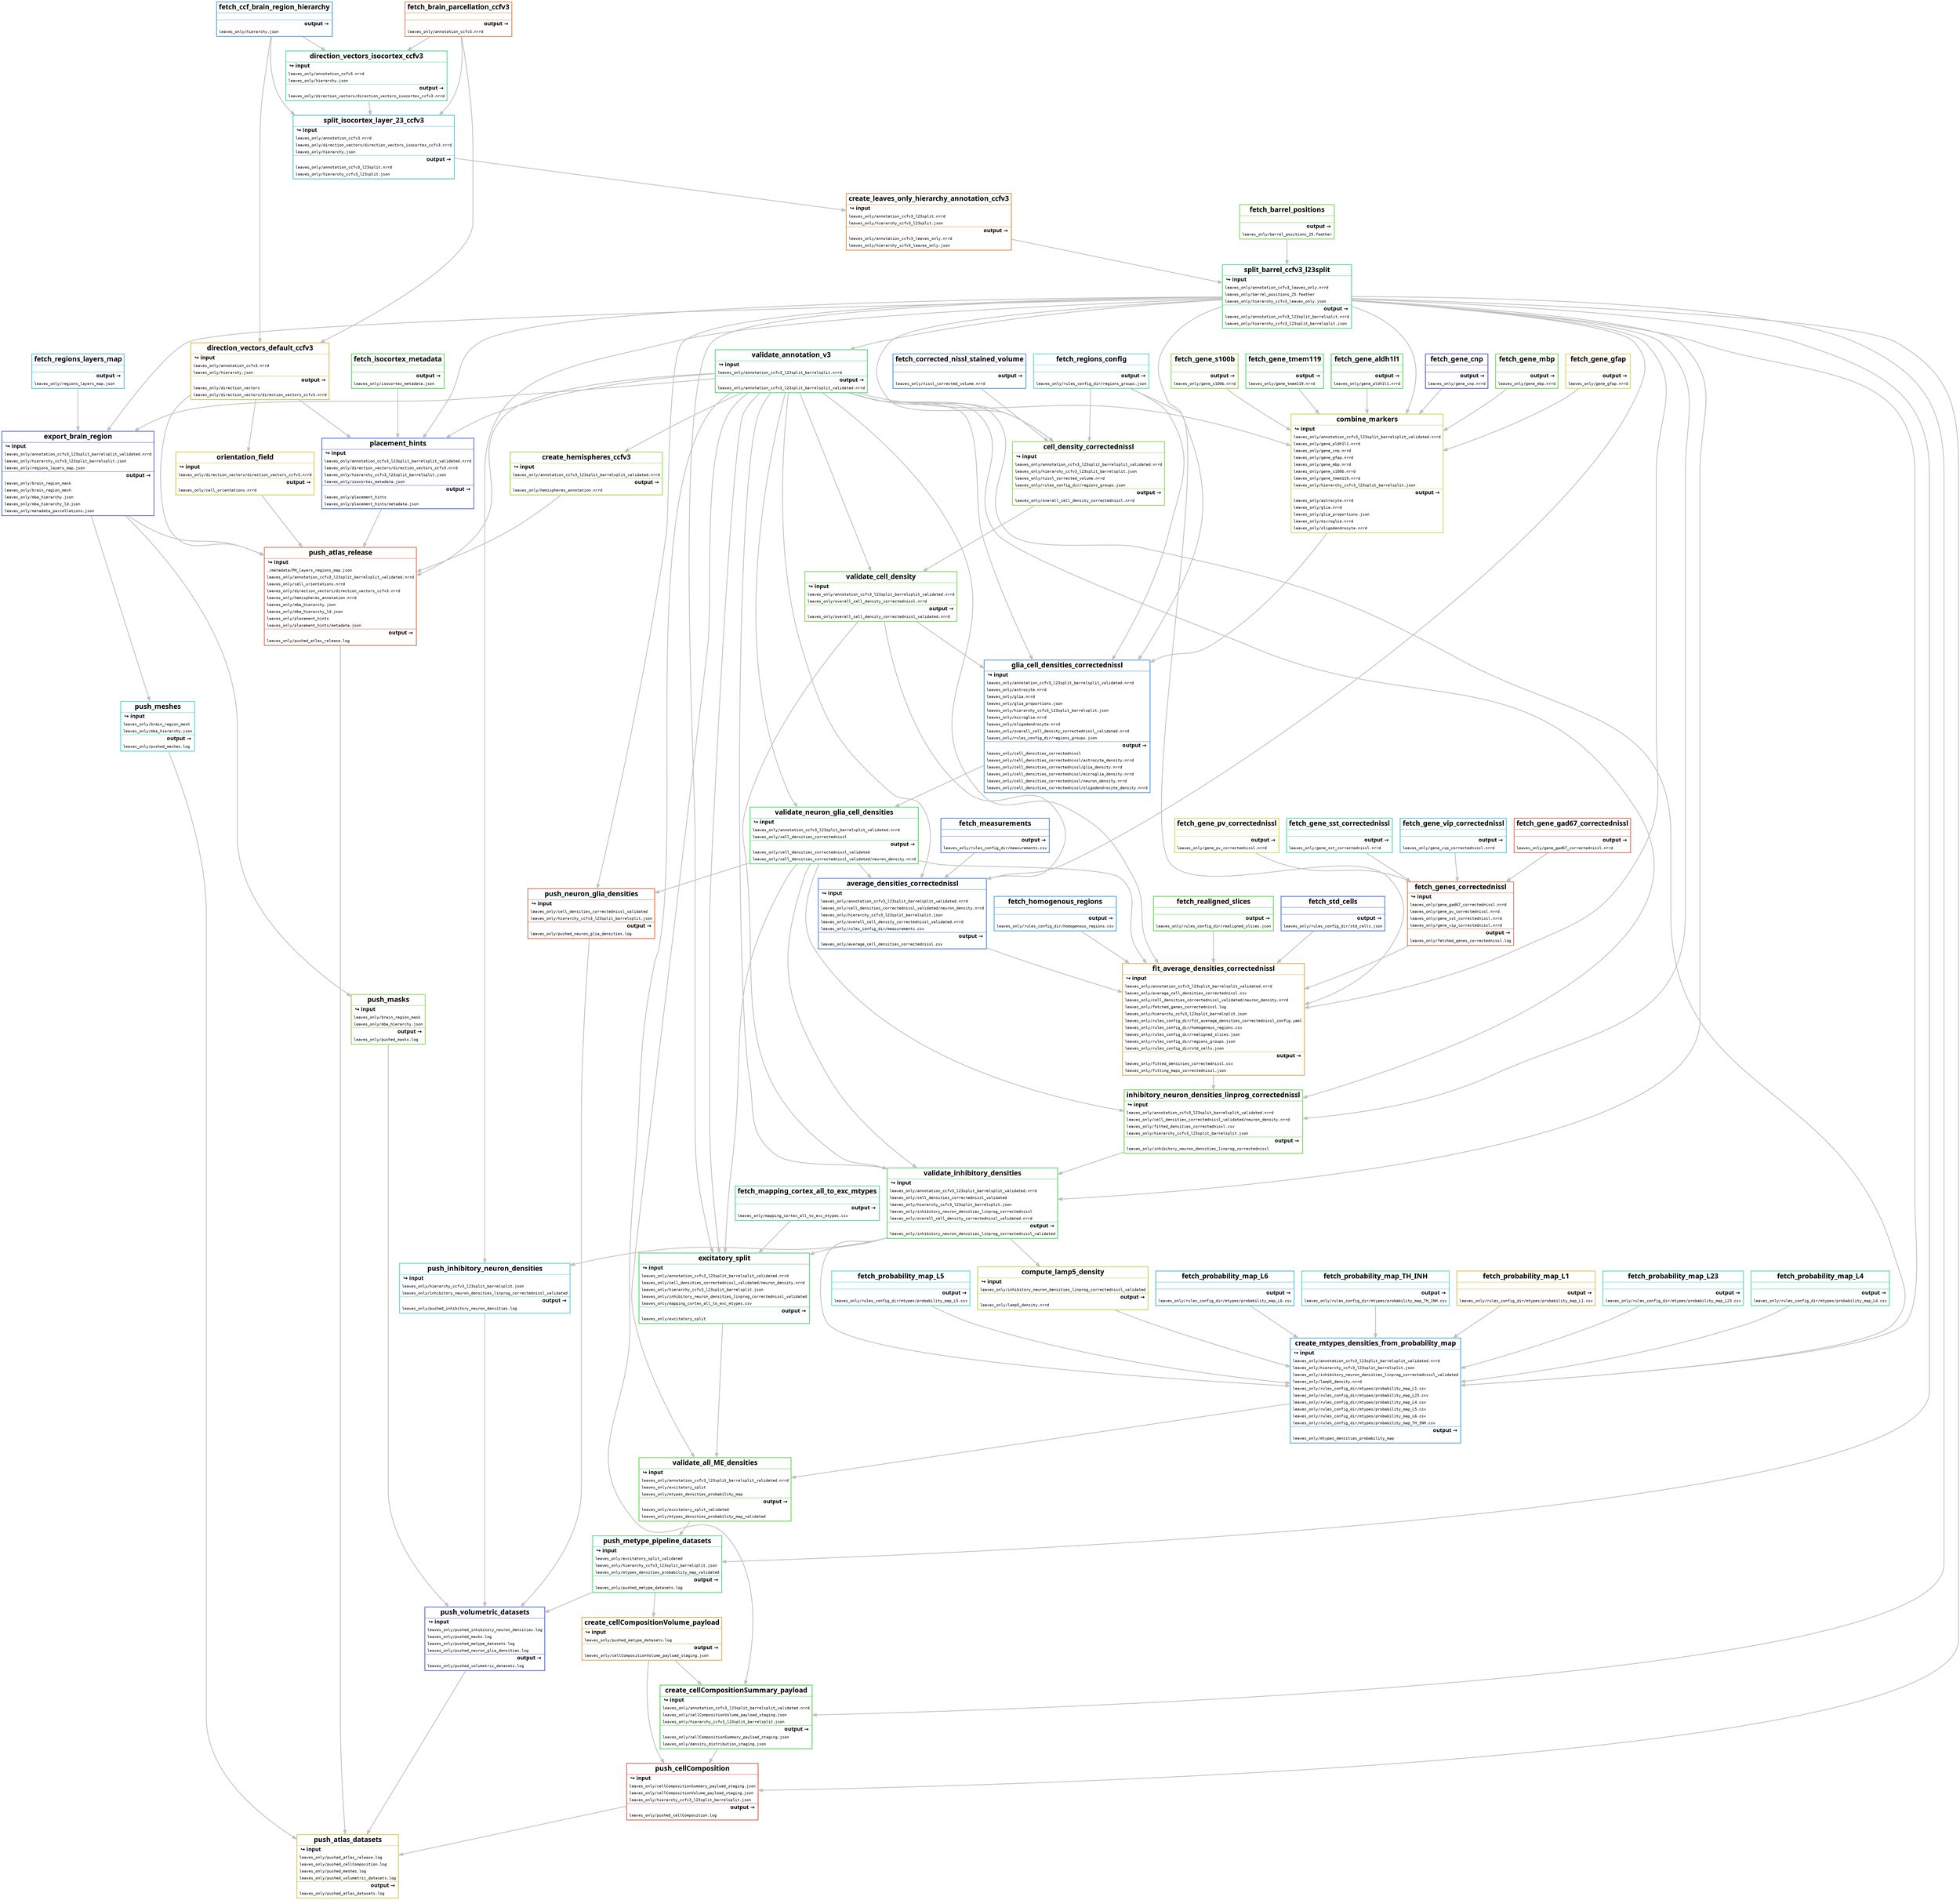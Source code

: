 digraph snakemake_dag {
    graph[bgcolor=white, margin=0];
    node[shape=box, style=rounded, fontname=sans,                 fontsize=10, penwidth=2];
    edge[penwidth=2, color=grey];
0 [ shape=none, margin=0, label=<<table border="2" color="#D9C757" cellspacing="3" cellborder="0">
<tr><td>
<b><font point-size="18">push_atlas_datasets</font></b>
</td></tr>
<hr/>
<tr><td align="left"> <b><font point-size="14">&#8618; input</font></b> </td></tr>
<tr>
<td align="left"><font face="monospace">leaves_only/pushed_atlas_release.log</font></td>
</tr>
<tr>
<td align="left"><font face="monospace">leaves_only/pushed_cellComposition.log</font></td>
</tr>
<tr>
<td align="left"><font face="monospace">leaves_only/pushed_meshes.log</font></td>
</tr>
<tr>
<td align="left"><font face="monospace">leaves_only/pushed_volumetric_datasets.log</font></td>
</tr>
<hr/>
<tr><td align="right"> <b><font point-size="14">output &rarr;</font></b> </td> </tr>
<tr>
<td align="left"><font face="monospace">leaves_only/pushed_atlas_datasets.log</font></td></tr>
</table>>]
1 [ shape=none, margin=0, label=<<table border="2" color="#D97857" cellspacing="3" cellborder="0">
<tr><td>
<b><font point-size="18">push_atlas_release</font></b>
</td></tr>
<hr/>
<tr><td align="left"> <b><font point-size="14">&#8618; input</font></b> </td></tr>
<tr>
<td align="left"><font face="monospace">./metadata/PH_layers_regions_map.json</font></td>
</tr>
<tr>
<td align="left"><font face="monospace">leaves_only/annotation_ccfv3_l23split_barrelsplit_validated.nrrd</font></td>
</tr>
<tr>
<td align="left"><font face="monospace">leaves_only/cell_orientations.nrrd</font></td>
</tr>
<tr>
<td align="left"><font face="monospace">leaves_only/direction_vectors/direction_vectors_ccfv3.nrrd</font></td>
</tr>
<tr>
<td align="left"><font face="monospace">leaves_only/hemispheres_annotation.nrrd</font></td>
</tr>
<tr>
<td align="left"><font face="monospace">leaves_only/mba_hierarchy.json</font></td>
</tr>
<tr>
<td align="left"><font face="monospace">leaves_only/mba_hierarchy_ld.json</font></td>
</tr>
<tr>
<td align="left"><font face="monospace">leaves_only/placement_hints</font></td>
</tr>
<tr>
<td align="left"><font face="monospace">leaves_only/placement_hints/metadata.json</font></td>
</tr>
<hr/>
<tr><td align="right"> <b><font point-size="14">output &rarr;</font></b> </td> </tr>
<tr>
<td align="left"><font face="monospace">leaves_only/pushed_atlas_release.log</font></td></tr>
</table>>]
2 [ shape=none, margin=0, label=<<table border="2" color="#5767D9" cellspacing="3" cellborder="0">
<tr><td>
<b><font point-size="18">export_brain_region</font></b>
</td></tr>
<hr/>
<tr><td align="left"> <b><font point-size="14">&#8618; input</font></b> </td></tr>
<tr>
<td align="left"><font face="monospace">leaves_only/annotation_ccfv3_l23split_barrelsplit_validated.nrrd</font></td>
</tr>
<tr>
<td align="left"><font face="monospace">leaves_only/hierarchy_ccfv3_l23split_barrelsplit.json</font></td>
</tr>
<tr>
<td align="left"><font face="monospace">leaves_only/regions_layers_map.json</font></td>
</tr>
<hr/>
<tr><td align="right"> <b><font point-size="14">output &rarr;</font></b> </td> </tr>
<tr>
<td align="left"><font face="monospace">leaves_only/brain_region_mask</font></td></tr>
<tr>
<td align="left"><font face="monospace">leaves_only/brain_region_mesh</font></td></tr>
<tr>
<td align="left"><font face="monospace">leaves_only/mba_hierarchy.json</font></td></tr>
<tr>
<td align="left"><font face="monospace">leaves_only/mba_hierarchy_ld.json</font></td></tr>
<tr>
<td align="left"><font face="monospace">leaves_only/metadata_parcellations.json</font></td></tr>
</table>>]
3 [ shape=none, margin=0, label=<<table border="2" color="#57D981" cellspacing="3" cellborder="0">
<tr><td>
<b><font point-size="18">split_barrel_ccfv3_l23split</font></b>
</td></tr>
<hr/>
<tr><td align="left"> <b><font point-size="14">&#8618; input</font></b> </td></tr>
<tr>
<td align="left"><font face="monospace">leaves_only/annotation_ccfv3_leaves_only.nrrd</font></td>
</tr>
<tr>
<td align="left"><font face="monospace">leaves_only/barrel_positions_25.feather</font></td>
</tr>
<tr>
<td align="left"><font face="monospace">leaves_only/hierarchy_ccfv3_leaves_only.json</font></td>
</tr>
<hr/>
<tr><td align="right"> <b><font point-size="14">output &rarr;</font></b> </td> </tr>
<tr>
<td align="left"><font face="monospace">leaves_only/annotation_ccfv3_l23split_barrelsplit.nrrd</font></td></tr>
<tr>
<td align="left"><font face="monospace">leaves_only/hierarchy_ccfv3_l23split_barrelsplit.json</font></td></tr>
</table>>]
4 [ shape=none, margin=0, label=<<table border="2" color="#D99A57" cellspacing="3" cellborder="0">
<tr><td>
<b><font point-size="18">create_leaves_only_hierarchy_annotation_ccfv3</font></b>
</td></tr>
<hr/>
<tr><td align="left"> <b><font point-size="14">&#8618; input</font></b> </td></tr>
<tr>
<td align="left"><font face="monospace">leaves_only/annotation_ccfv3_l23split.nrrd</font></td>
</tr>
<tr>
<td align="left"><font face="monospace">leaves_only/hierarchy_ccfv3_l23split.json</font></td>
</tr>
<hr/>
<tr><td align="right"> <b><font point-size="14">output &rarr;</font></b> </td> </tr>
<tr>
<td align="left"><font face="monospace">leaves_only/annotation_ccfv3_leaves_only.nrrd</font></td></tr>
<tr>
<td align="left"><font face="monospace">leaves_only/hierarchy_ccfv3_leaves_only.json</font></td></tr>
</table>>]
5 [ shape=none, margin=0, label=<<table border="2" color="#57C1D9" cellspacing="3" cellborder="0">
<tr><td>
<b><font point-size="18">split_isocortex_layer_23_ccfv3</font></b>
</td></tr>
<hr/>
<tr><td align="left"> <b><font point-size="14">&#8618; input</font></b> </td></tr>
<tr>
<td align="left"><font face="monospace">leaves_only/annotation_ccfv3.nrrd</font></td>
</tr>
<tr>
<td align="left"><font face="monospace">leaves_only/direction_vectors/direction_vectors_isocortex_ccfv3.nrrd</font></td>
</tr>
<tr>
<td align="left"><font face="monospace">leaves_only/hierarchy.json</font></td>
</tr>
<hr/>
<tr><td align="right"> <b><font point-size="14">output &rarr;</font></b> </td> </tr>
<tr>
<td align="left"><font face="monospace">leaves_only/annotation_ccfv3_l23split.nrrd</font></td></tr>
<tr>
<td align="left"><font face="monospace">leaves_only/hierarchy_ccfv3_l23split.json</font></td></tr>
</table>>]
6 [ shape=none, margin=0, label=<<table border="2" color="#579FD9" cellspacing="3" cellborder="0">
<tr><td>
<b><font point-size="18">fetch_ccf_brain_region_hierarchy</font></b>
</td></tr>
<hr/>
<tr><td align="left">  </td></tr>
<hr/>
<tr><td align="right"> <b><font point-size="14">output &rarr;</font></b> </td> </tr>
<tr>
<td align="left"><font face="monospace">leaves_only/hierarchy.json</font></td></tr>
</table>>]
7 [ shape=none, margin=0, label=<<table border="2" color="#D98957" cellspacing="3" cellborder="0">
<tr><td>
<b><font point-size="18">fetch_brain_parcellation_ccfv3</font></b>
</td></tr>
<hr/>
<tr><td align="left">  </td></tr>
<hr/>
<tr><td align="right"> <b><font point-size="14">output &rarr;</font></b> </td> </tr>
<tr>
<td align="left"><font face="monospace">leaves_only/annotation_ccfv3.nrrd</font></td></tr>
</table>>]
8 [ shape=none, margin=0, label=<<table border="2" color="#57D997" cellspacing="3" cellborder="0">
<tr><td>
<b><font point-size="18">direction_vectors_isocortex_ccfv3</font></b>
</td></tr>
<hr/>
<tr><td align="left"> <b><font point-size="14">&#8618; input</font></b> </td></tr>
<tr>
<td align="left"><font face="monospace">leaves_only/annotation_ccfv3.nrrd</font></td>
</tr>
<tr>
<td align="left"><font face="monospace">leaves_only/hierarchy.json</font></td>
</tr>
<hr/>
<tr><td align="right"> <b><font point-size="14">output &rarr;</font></b> </td> </tr>
<tr>
<td align="left"><font face="monospace">leaves_only/direction_vectors/direction_vectors_isocortex_ccfv3.nrrd</font></td></tr>
</table>>]
9 [ shape=none, margin=0, label=<<table border="2" color="#81D957" cellspacing="3" cellborder="0">
<tr><td>
<b><font point-size="18">fetch_barrel_positions</font></b>
</td></tr>
<hr/>
<tr><td align="left">  </td></tr>
<hr/>
<tr><td align="right"> <b><font point-size="14">output &rarr;</font></b> </td> </tr>
<tr>
<td align="left"><font face="monospace">leaves_only/barrel_positions_25.feather</font></td></tr>
</table>>]
10 [ shape=none, margin=0, label=<<table border="2" color="#57D97B" cellspacing="3" cellborder="0">
<tr><td>
<b><font point-size="18">validate_annotation_v3</font></b>
</td></tr>
<hr/>
<tr><td align="left"> <b><font point-size="14">&#8618; input</font></b> </td></tr>
<tr>
<td align="left"><font face="monospace">leaves_only/annotation_ccfv3_l23split_barrelsplit.nrrd</font></td>
</tr>
<hr/>
<tr><td align="right"> <b><font point-size="14">output &rarr;</font></b> </td> </tr>
<tr>
<td align="left"><font face="monospace">leaves_only/annotation_ccfv3_l23split_barrelsplit_validated.nrrd</font></td></tr>
</table>>]
11 [ shape=none, margin=0, label=<<table border="2" color="#57BBD9" cellspacing="3" cellborder="0">
<tr><td>
<b><font point-size="18">fetch_regions_layers_map</font></b>
</td></tr>
<hr/>
<tr><td align="left">  </td></tr>
<hr/>
<tr><td align="right"> <b><font point-size="14">output &rarr;</font></b> </td> </tr>
<tr>
<td align="left"><font face="monospace">leaves_only/regions_layers_map.json</font></td></tr>
</table>>]
12 [ shape=none, margin=0, label=<<table border="2" color="#A2D957" cellspacing="3" cellborder="0">
<tr><td>
<b><font point-size="18">create_hemispheres_ccfv3</font></b>
</td></tr>
<hr/>
<tr><td align="left"> <b><font point-size="14">&#8618; input</font></b> </td></tr>
<tr>
<td align="left"><font face="monospace">leaves_only/annotation_ccfv3_l23split_barrelsplit_validated.nrrd</font></td>
</tr>
<hr/>
<tr><td align="right"> <b><font point-size="14">output &rarr;</font></b> </td> </tr>
<tr>
<td align="left"><font face="monospace">leaves_only/hemispheres_annotation.nrrd</font></td></tr>
</table>>]
13 [ shape=none, margin=0, label=<<table border="2" color="#5773D9" cellspacing="3" cellborder="0">
<tr><td>
<b><font point-size="18">placement_hints</font></b>
</td></tr>
<hr/>
<tr><td align="left"> <b><font point-size="14">&#8618; input</font></b> </td></tr>
<tr>
<td align="left"><font face="monospace">leaves_only/annotation_ccfv3_l23split_barrelsplit_validated.nrrd</font></td>
</tr>
<tr>
<td align="left"><font face="monospace">leaves_only/direction_vectors/direction_vectors_ccfv3.nrrd</font></td>
</tr>
<tr>
<td align="left"><font face="monospace">leaves_only/hierarchy_ccfv3_l23split_barrelsplit.json</font></td>
</tr>
<tr>
<td align="left"><font face="monospace">leaves_only/isocortex_metadata.json</font></td>
</tr>
<hr/>
<tr><td align="right"> <b><font point-size="14">output &rarr;</font></b> </td> </tr>
<tr>
<td align="left"><font face="monospace">leaves_only/placement_hints</font></td></tr>
<tr>
<td align="left"><font face="monospace">leaves_only/placement_hints/metadata.json</font></td></tr>
</table>>]
14 [ shape=none, margin=0, label=<<table border="2" color="#57D959" cellspacing="3" cellborder="0">
<tr><td>
<b><font point-size="18">fetch_isocortex_metadata</font></b>
</td></tr>
<hr/>
<tr><td align="left">  </td></tr>
<hr/>
<tr><td align="right"> <b><font point-size="14">output &rarr;</font></b> </td> </tr>
<tr>
<td align="left"><font face="monospace">leaves_only/isocortex_metadata.json</font></td></tr>
</table>>]
15 [ shape=none, margin=0, label=<<table border="2" color="#D9BB57" cellspacing="3" cellborder="0">
<tr><td>
<b><font point-size="18">direction_vectors_default_ccfv3</font></b>
</td></tr>
<hr/>
<tr><td align="left"> <b><font point-size="14">&#8618; input</font></b> </td></tr>
<tr>
<td align="left"><font face="monospace">leaves_only/annotation_ccfv3.nrrd</font></td>
</tr>
<tr>
<td align="left"><font face="monospace">leaves_only/hierarchy.json</font></td>
</tr>
<hr/>
<tr><td align="right"> <b><font point-size="14">output &rarr;</font></b> </td> </tr>
<tr>
<td align="left"><font face="monospace">leaves_only/direction_vectors</font></td></tr>
<tr>
<td align="left"><font face="monospace">leaves_only/direction_vectors/direction_vectors_ccfv3.nrrd</font></td></tr>
</table>>]
16 [ shape=none, margin=0, label=<<table border="2" color="#D9CC57" cellspacing="3" cellborder="0">
<tr><td>
<b><font point-size="18">orientation_field</font></b>
</td></tr>
<hr/>
<tr><td align="left"> <b><font point-size="14">&#8618; input</font></b> </td></tr>
<tr>
<td align="left"><font face="monospace">leaves_only/direction_vectors/direction_vectors_ccfv3.nrrd</font></td>
</tr>
<hr/>
<tr><td align="right"> <b><font point-size="14">output &rarr;</font></b> </td> </tr>
<tr>
<td align="left"><font face="monospace">leaves_only/cell_orientations.nrrd</font></td></tr>
</table>>]
17 [ shape=none, margin=0, label=<<table border="2" color="#57D7D9" cellspacing="3" cellborder="0">
<tr><td>
<b><font point-size="18">push_meshes</font></b>
</td></tr>
<hr/>
<tr><td align="left"> <b><font point-size="14">&#8618; input</font></b> </td></tr>
<tr>
<td align="left"><font face="monospace">leaves_only/brain_region_mesh</font></td>
</tr>
<tr>
<td align="left"><font face="monospace">leaves_only/mba_hierarchy.json</font></td>
</tr>
<hr/>
<tr><td align="right"> <b><font point-size="14">output &rarr;</font></b> </td> </tr>
<tr>
<td align="left"><font face="monospace">leaves_only/pushed_meshes.log</font></td></tr>
</table>>]
18 [ shape=none, margin=0, label=<<table border="2" color="#576DD9" cellspacing="3" cellborder="0">
<tr><td>
<b><font point-size="18">push_volumetric_datasets</font></b>
</td></tr>
<hr/>
<tr><td align="left"> <b><font point-size="14">&#8618; input</font></b> </td></tr>
<tr>
<td align="left"><font face="monospace">leaves_only/pushed_inhibitory_neuron_densities.log</font></td>
</tr>
<tr>
<td align="left"><font face="monospace">leaves_only/pushed_masks.log</font></td>
</tr>
<tr>
<td align="left"><font face="monospace">leaves_only/pushed_metype_datasets.log</font></td>
</tr>
<tr>
<td align="left"><font face="monospace">leaves_only/pushed_neuron_glia_densities.log</font></td>
</tr>
<hr/>
<tr><td align="right"> <b><font point-size="14">output &rarr;</font></b> </td> </tr>
<tr>
<td align="left"><font face="monospace">leaves_only/pushed_volumetric_datasets.log</font></td></tr>
</table>>]
19 [ shape=none, margin=0, label=<<table border="2" color="#91D957" cellspacing="3" cellborder="0">
<tr><td>
<b><font point-size="18">push_masks</font></b>
</td></tr>
<hr/>
<tr><td align="left"> <b><font point-size="14">&#8618; input</font></b> </td></tr>
<tr>
<td align="left"><font face="monospace">leaves_only/brain_region_mask</font></td>
</tr>
<tr>
<td align="left"><font face="monospace">leaves_only/mba_hierarchy.json</font></td>
</tr>
<hr/>
<tr><td align="right"> <b><font point-size="14">output &rarr;</font></b> </td> </tr>
<tr>
<td align="left"><font face="monospace">leaves_only/pushed_masks.log</font></td></tr>
</table>>]
20 [ shape=none, margin=0, label=<<table border="2" color="#D97357" cellspacing="3" cellborder="0">
<tr><td>
<b><font point-size="18">push_neuron_glia_densities</font></b>
</td></tr>
<hr/>
<tr><td align="left"> <b><font point-size="14">&#8618; input</font></b> </td></tr>
<tr>
<td align="left"><font face="monospace">leaves_only/cell_densities_correctednissl_validated</font></td>
</tr>
<tr>
<td align="left"><font face="monospace">leaves_only/hierarchy_ccfv3_l23split_barrelsplit.json</font></td>
</tr>
<hr/>
<tr><td align="right"> <b><font point-size="14">output &rarr;</font></b> </td> </tr>
<tr>
<td align="left"><font face="monospace">leaves_only/pushed_neuron_glia_densities.log</font></td></tr>
</table>>]
21 [ shape=none, margin=0, label=<<table border="2" color="#57D96A" cellspacing="3" cellborder="0">
<tr><td>
<b><font point-size="18">validate_neuron_glia_cell_densities</font></b>
</td></tr>
<hr/>
<tr><td align="left"> <b><font point-size="14">&#8618; input</font></b> </td></tr>
<tr>
<td align="left"><font face="monospace">leaves_only/annotation_ccfv3_l23split_barrelsplit_validated.nrrd</font></td>
</tr>
<tr>
<td align="left"><font face="monospace">leaves_only/cell_densities_correctednissl</font></td>
</tr>
<hr/>
<tr><td align="right"> <b><font point-size="14">output &rarr;</font></b> </td> </tr>
<tr>
<td align="left"><font face="monospace">leaves_only/cell_densities_correctednissl_validated</font></td></tr>
<tr>
<td align="left"><font face="monospace">leaves_only/cell_densities_correctednissl_validated/neuron_density.nrrd</font></td></tr>
</table>>]
22 [ shape=none, margin=0, label=<<table border="2" color="#579AD9" cellspacing="3" cellborder="0">
<tr><td>
<b><font point-size="18">glia_cell_densities_correctednissl</font></b>
</td></tr>
<hr/>
<tr><td align="left"> <b><font point-size="14">&#8618; input</font></b> </td></tr>
<tr>
<td align="left"><font face="monospace">leaves_only/annotation_ccfv3_l23split_barrelsplit_validated.nrrd</font></td>
</tr>
<tr>
<td align="left"><font face="monospace">leaves_only/astrocyte.nrrd</font></td>
</tr>
<tr>
<td align="left"><font face="monospace">leaves_only/glia.nrrd</font></td>
</tr>
<tr>
<td align="left"><font face="monospace">leaves_only/glia_proportions.json</font></td>
</tr>
<tr>
<td align="left"><font face="monospace">leaves_only/hierarchy_ccfv3_l23split_barrelsplit.json</font></td>
</tr>
<tr>
<td align="left"><font face="monospace">leaves_only/microglia.nrrd</font></td>
</tr>
<tr>
<td align="left"><font face="monospace">leaves_only/oligodendrocyte.nrrd</font></td>
</tr>
<tr>
<td align="left"><font face="monospace">leaves_only/overall_cell_density_correctednissl_validated.nrrd</font></td>
</tr>
<tr>
<td align="left"><font face="monospace">leaves_only/rules_config_dir/regions_groups.json</font></td>
</tr>
<hr/>
<tr><td align="right"> <b><font point-size="14">output &rarr;</font></b> </td> </tr>
<tr>
<td align="left"><font face="monospace">leaves_only/cell_densities_correctednissl</font></td></tr>
<tr>
<td align="left"><font face="monospace">leaves_only/cell_densities_correctednissl/astrocyte_density.nrrd</font></td></tr>
<tr>
<td align="left"><font face="monospace">leaves_only/cell_densities_correctednissl/glia_density.nrrd</font></td></tr>
<tr>
<td align="left"><font face="monospace">leaves_only/cell_densities_correctednissl/microglia_density.nrrd</font></td></tr>
<tr>
<td align="left"><font face="monospace">leaves_only/cell_densities_correctednissl/neuron_density.nrrd</font></td></tr>
<tr>
<td align="left"><font face="monospace">leaves_only/cell_densities_correctednissl/oligodendrocyte_density.nrrd</font></td></tr>
</table>>]
23 [ shape=none, margin=0, label=<<table border="2" color="#7BD957" cellspacing="3" cellborder="0">
<tr><td>
<b><font point-size="18">validate_cell_density</font></b>
</td></tr>
<hr/>
<tr><td align="left"> <b><font point-size="14">&#8618; input</font></b> </td></tr>
<tr>
<td align="left"><font face="monospace">leaves_only/annotation_ccfv3_l23split_barrelsplit_validated.nrrd</font></td>
</tr>
<tr>
<td align="left"><font face="monospace">leaves_only/overall_cell_density_correctednissl.nrrd</font></td>
</tr>
<hr/>
<tr><td align="right"> <b><font point-size="14">output &rarr;</font></b> </td> </tr>
<tr>
<td align="left"><font face="monospace">leaves_only/overall_cell_density_correctednissl_validated.nrrd</font></td></tr>
</table>>]
24 [ shape=none, margin=0, label=<<table border="2" color="#8CD957" cellspacing="3" cellborder="0">
<tr><td>
<b><font point-size="18">cell_density_correctednissl</font></b>
</td></tr>
<hr/>
<tr><td align="left"> <b><font point-size="14">&#8618; input</font></b> </td></tr>
<tr>
<td align="left"><font face="monospace">leaves_only/annotation_ccfv3_l23split_barrelsplit_validated.nrrd</font></td>
</tr>
<tr>
<td align="left"><font face="monospace">leaves_only/hierarchy_ccfv3_l23split_barrelsplit.json</font></td>
</tr>
<tr>
<td align="left"><font face="monospace">leaves_only/nissl_corrected_volume.nrrd</font></td>
</tr>
<tr>
<td align="left"><font face="monospace">leaves_only/rules_config_dir/regions_groups.json</font></td>
</tr>
<hr/>
<tr><td align="right"> <b><font point-size="14">output &rarr;</font></b> </td> </tr>
<tr>
<td align="left"><font face="monospace">leaves_only/overall_cell_density_correctednissl.nrrd</font></td></tr>
</table>>]
25 [ shape=none, margin=0, label=<<table border="2" color="#5794D9" cellspacing="3" cellborder="0">
<tr><td>
<b><font point-size="18">fetch_corrected_nissl_stained_volume</font></b>
</td></tr>
<hr/>
<tr><td align="left">  </td></tr>
<hr/>
<tr><td align="right"> <b><font point-size="14">output &rarr;</font></b> </td> </tr>
<tr>
<td align="left"><font face="monospace">leaves_only/nissl_corrected_volume.nrrd</font></td></tr>
</table>>]
26 [ shape=none, margin=0, label=<<table border="2" color="#57D9BE" cellspacing="3" cellborder="0">
<tr><td>
<b><font point-size="18">fetch_regions_config</font></b>
</td></tr>
<hr/>
<tr><td align="left">  </td></tr>
<hr/>
<tr><td align="right"> <b><font point-size="14">output &rarr;</font></b> </td> </tr>
<tr>
<td align="left"><font face="monospace">leaves_only/rules_config_dir/regions_groups.json</font></td></tr>
</table>>]
27 [ shape=none, margin=0, label=<<table border="2" color="#D9D257" cellspacing="3" cellborder="0">
<tr><td>
<b><font point-size="18">combine_markers</font></b>
</td></tr>
<hr/>
<tr><td align="left"> <b><font point-size="14">&#8618; input</font></b> </td></tr>
<tr>
<td align="left"><font face="monospace">leaves_only/annotation_ccfv3_l23split_barrelsplit_validated.nrrd</font></td>
</tr>
<tr>
<td align="left"><font face="monospace">leaves_only/gene_aldh1l1.nrrd</font></td>
</tr>
<tr>
<td align="left"><font face="monospace">leaves_only/gene_cnp.nrrd</font></td>
</tr>
<tr>
<td align="left"><font face="monospace">leaves_only/gene_gfap.nrrd</font></td>
</tr>
<tr>
<td align="left"><font face="monospace">leaves_only/gene_mbp.nrrd</font></td>
</tr>
<tr>
<td align="left"><font face="monospace">leaves_only/gene_s100b.nrrd</font></td>
</tr>
<tr>
<td align="left"><font face="monospace">leaves_only/gene_tmem119.nrrd</font></td>
</tr>
<tr>
<td align="left"><font face="monospace">leaves_only/hierarchy_ccfv3_l23split_barrelsplit.json</font></td>
</tr>
<hr/>
<tr><td align="right"> <b><font point-size="14">output &rarr;</font></b> </td> </tr>
<tr>
<td align="left"><font face="monospace">leaves_only/astrocyte.nrrd</font></td></tr>
<tr>
<td align="left"><font face="monospace">leaves_only/glia.nrrd</font></td></tr>
<tr>
<td align="left"><font face="monospace">leaves_only/glia_proportions.json</font></td></tr>
<tr>
<td align="left"><font face="monospace">leaves_only/microglia.nrrd</font></td></tr>
<tr>
<td align="left"><font face="monospace">leaves_only/oligodendrocyte.nrrd</font></td></tr>
</table>>]
28 [ shape=none, margin=0, label=<<table border="2" color="#57D95F" cellspacing="3" cellborder="0">
<tr><td>
<b><font point-size="18">fetch_gene_aldh1l1</font></b>
</td></tr>
<hr/>
<tr><td align="left">  </td></tr>
<hr/>
<tr><td align="right"> <b><font point-size="14">output &rarr;</font></b> </td> </tr>
<tr>
<td align="left"><font face="monospace">leaves_only/gene_aldh1l1.nrrd</font></td></tr>
</table>>]
29 [ shape=none, margin=0, label=<<table border="2" color="#5762D9" cellspacing="3" cellborder="0">
<tr><td>
<b><font point-size="18">fetch_gene_cnp</font></b>
</td></tr>
<hr/>
<tr><td align="left">  </td></tr>
<hr/>
<tr><td align="right"> <b><font point-size="14">output &rarr;</font></b> </td> </tr>
<tr>
<td align="left"><font face="monospace">leaves_only/gene_cnp.nrrd</font></td></tr>
</table>>]
30 [ shape=none, margin=0, label=<<table border="2" color="#70D957" cellspacing="3" cellborder="0">
<tr><td>
<b><font point-size="18">fetch_gene_mbp</font></b>
</td></tr>
<hr/>
<tr><td align="left">  </td></tr>
<hr/>
<tr><td align="right"> <b><font point-size="14">output &rarr;</font></b> </td> </tr>
<tr>
<td align="left"><font face="monospace">leaves_only/gene_mbp.nrrd</font></td></tr>
</table>>]
31 [ shape=none, margin=0, label=<<table border="2" color="#D5D957" cellspacing="3" cellborder="0">
<tr><td>
<b><font point-size="18">fetch_gene_gfap</font></b>
</td></tr>
<hr/>
<tr><td align="left">  </td></tr>
<hr/>
<tr><td align="right"> <b><font point-size="14">output &rarr;</font></b> </td> </tr>
<tr>
<td align="left"><font face="monospace">leaves_only/gene_gfap.nrrd</font></td></tr>
</table>>]
32 [ shape=none, margin=0, label=<<table border="2" color="#97D957" cellspacing="3" cellborder="0">
<tr><td>
<b><font point-size="18">fetch_gene_s100b</font></b>
</td></tr>
<hr/>
<tr><td align="left">  </td></tr>
<hr/>
<tr><td align="right"> <b><font point-size="14">output &rarr;</font></b> </td> </tr>
<tr>
<td align="left"><font face="monospace">leaves_only/gene_s100b.nrrd</font></td></tr>
</table>>]
33 [ shape=none, margin=0, label=<<table border="2" color="#57D970" cellspacing="3" cellborder="0">
<tr><td>
<b><font point-size="18">fetch_gene_tmem119</font></b>
</td></tr>
<hr/>
<tr><td align="left">  </td></tr>
<hr/>
<tr><td align="right"> <b><font point-size="14">output &rarr;</font></b> </td> </tr>
<tr>
<td align="left"><font face="monospace">leaves_only/gene_tmem119.nrrd</font></td></tr>
</table>>]
34 [ shape=none, margin=0, label=<<table border="2" color="#57D2D9" cellspacing="3" cellborder="0">
<tr><td>
<b><font point-size="18">push_inhibitory_neuron_densities</font></b>
</td></tr>
<hr/>
<tr><td align="left"> <b><font point-size="14">&#8618; input</font></b> </td></tr>
<tr>
<td align="left"><font face="monospace">leaves_only/hierarchy_ccfv3_l23split_barrelsplit.json</font></td>
</tr>
<tr>
<td align="left"><font face="monospace">leaves_only/inhibitory_neuron_densities_linprog_correctednissl_validated</font></td>
</tr>
<hr/>
<tr><td align="right"> <b><font point-size="14">output &rarr;</font></b> </td> </tr>
<tr>
<td align="left"><font face="monospace">leaves_only/pushed_inhibitory_neuron_densities.log</font></td></tr>
</table>>]
35 [ shape=none, margin=0, label=<<table border="2" color="#57D965" cellspacing="3" cellborder="0">
<tr><td>
<b><font point-size="18">validate_inhibitory_densities</font></b>
</td></tr>
<hr/>
<tr><td align="left"> <b><font point-size="14">&#8618; input</font></b> </td></tr>
<tr>
<td align="left"><font face="monospace">leaves_only/annotation_ccfv3_l23split_barrelsplit_validated.nrrd</font></td>
</tr>
<tr>
<td align="left"><font face="monospace">leaves_only/cell_densities_correctednissl_validated</font></td>
</tr>
<tr>
<td align="left"><font face="monospace">leaves_only/hierarchy_ccfv3_l23split_barrelsplit.json</font></td>
</tr>
<tr>
<td align="left"><font face="monospace">leaves_only/inhibitory_neuron_densities_linprog_correctednissl</font></td>
</tr>
<tr>
<td align="left"><font face="monospace">leaves_only/overall_cell_density_correctednissl_validated.nrrd</font></td>
</tr>
<hr/>
<tr><td align="right"> <b><font point-size="14">output &rarr;</font></b> </td> </tr>
<tr>
<td align="left"><font face="monospace">leaves_only/inhibitory_neuron_densities_linprog_correctednissl_validated</font></td></tr>
</table>>]
36 [ shape=none, margin=0, label=<<table border="2" color="#75D957" cellspacing="3" cellborder="0">
<tr><td>
<b><font point-size="18">inhibitory_neuron_densities_linprog_correctednissl</font></b>
</td></tr>
<hr/>
<tr><td align="left"> <b><font point-size="14">&#8618; input</font></b> </td></tr>
<tr>
<td align="left"><font face="monospace">leaves_only/annotation_ccfv3_l23split_barrelsplit_validated.nrrd</font></td>
</tr>
<tr>
<td align="left"><font face="monospace">leaves_only/cell_densities_correctednissl_validated/neuron_density.nrrd</font></td>
</tr>
<tr>
<td align="left"><font face="monospace">leaves_only/fitted_densities_correctednissl.csv</font></td>
</tr>
<tr>
<td align="left"><font face="monospace">leaves_only/hierarchy_ccfv3_l23split_barrelsplit.json</font></td>
</tr>
<hr/>
<tr><td align="right"> <b><font point-size="14">output &rarr;</font></b> </td> </tr>
<tr>
<td align="left"><font face="monospace">leaves_only/inhibitory_neuron_densities_linprog_correctednissl</font></td></tr>
</table>>]
37 [ shape=none, margin=0, label=<<table border="2" color="#D9B057" cellspacing="3" cellborder="0">
<tr><td>
<b><font point-size="18">fit_average_densities_correctednissl</font></b>
</td></tr>
<hr/>
<tr><td align="left"> <b><font point-size="14">&#8618; input</font></b> </td></tr>
<tr>
<td align="left"><font face="monospace">leaves_only/annotation_ccfv3_l23split_barrelsplit_validated.nrrd</font></td>
</tr>
<tr>
<td align="left"><font face="monospace">leaves_only/average_cell_densities_correctednissl.csv</font></td>
</tr>
<tr>
<td align="left"><font face="monospace">leaves_only/cell_densities_correctednissl_validated/neuron_density.nrrd</font></td>
</tr>
<tr>
<td align="left"><font face="monospace">leaves_only/fetched_genes_correctednissl.log</font></td>
</tr>
<tr>
<td align="left"><font face="monospace">leaves_only/hierarchy_ccfv3_l23split_barrelsplit.json</font></td>
</tr>
<tr>
<td align="left"><font face="monospace">leaves_only/rules_config_dir/fit_average_densities_correctednissl_config.yaml</font></td>
</tr>
<tr>
<td align="left"><font face="monospace">leaves_only/rules_config_dir/homogenous_regions.csv</font></td>
</tr>
<tr>
<td align="left"><font face="monospace">leaves_only/rules_config_dir/realigned_slices.json</font></td>
</tr>
<tr>
<td align="left"><font face="monospace">leaves_only/rules_config_dir/regions_groups.json</font></td>
</tr>
<tr>
<td align="left"><font face="monospace">leaves_only/rules_config_dir/std_cells.json</font></td>
</tr>
<hr/>
<tr><td align="right"> <b><font point-size="14">output &rarr;</font></b> </td> </tr>
<tr>
<td align="left"><font face="monospace">leaves_only/fitted_densities_correctednissl.csv</font></td></tr>
<tr>
<td align="left"><font face="monospace">leaves_only/fitting_maps_correctednissl.json</font></td></tr>
</table>>]
38 [ shape=none, margin=0, label=<<table border="2" color="#D98357" cellspacing="3" cellborder="0">
<tr><td>
<b><font point-size="18">fetch_genes_correctednissl</font></b>
</td></tr>
<hr/>
<tr><td align="left"> <b><font point-size="14">&#8618; input</font></b> </td></tr>
<tr>
<td align="left"><font face="monospace">leaves_only/gene_gad67_correctednissl.nrrd</font></td>
</tr>
<tr>
<td align="left"><font face="monospace">leaves_only/gene_pv_correctednissl.nrrd</font></td>
</tr>
<tr>
<td align="left"><font face="monospace">leaves_only/gene_sst_correctednissl.nrrd</font></td>
</tr>
<tr>
<td align="left"><font face="monospace">leaves_only/gene_vip_correctednissl.nrrd</font></td>
</tr>
<hr/>
<tr><td align="right"> <b><font point-size="14">output &rarr;</font></b> </td> </tr>
<tr>
<td align="left"><font face="monospace">leaves_only/fetched_genes_correctednissl.log</font></td></tr>
</table>>]
39 [ shape=none, margin=0, label=<<table border="2" color="#CFD957" cellspacing="3" cellborder="0">
<tr><td>
<b><font point-size="18">fetch_gene_pv_correctednissl</font></b>
</td></tr>
<hr/>
<tr><td align="left">  </td></tr>
<hr/>
<tr><td align="right"> <b><font point-size="14">output &rarr;</font></b> </td> </tr>
<tr>
<td align="left"><font face="monospace">leaves_only/gene_pv_correctednissl.nrrd</font></td></tr>
</table>>]
40 [ shape=none, margin=0, label=<<table border="2" color="#57D9AD" cellspacing="3" cellborder="0">
<tr><td>
<b><font point-size="18">fetch_gene_sst_correctednissl</font></b>
</td></tr>
<hr/>
<tr><td align="left">  </td></tr>
<hr/>
<tr><td align="right"> <b><font point-size="14">output &rarr;</font></b> </td> </tr>
<tr>
<td align="left"><font face="monospace">leaves_only/gene_sst_correctednissl.nrrd</font></td></tr>
</table>>]
41 [ shape=none, margin=0, label=<<table border="2" color="#57C7D9" cellspacing="3" cellborder="0">
<tr><td>
<b><font point-size="18">fetch_gene_vip_correctednissl</font></b>
</td></tr>
<hr/>
<tr><td align="left">  </td></tr>
<hr/>
<tr><td align="right"> <b><font point-size="14">output &rarr;</font></b> </td> </tr>
<tr>
<td align="left"><font face="monospace">leaves_only/gene_vip_correctednissl.nrrd</font></td></tr>
</table>>]
42 [ shape=none, margin=0, label=<<table border="2" color="#D96D57" cellspacing="3" cellborder="0">
<tr><td>
<b><font point-size="18">fetch_gene_gad67_correctednissl</font></b>
</td></tr>
<hr/>
<tr><td align="left">  </td></tr>
<hr/>
<tr><td align="right"> <b><font point-size="14">output &rarr;</font></b> </td> </tr>
<tr>
<td align="left"><font face="monospace">leaves_only/gene_gad67_correctednissl.nrrd</font></td></tr>
</table>>]
43 [ shape=none, margin=0, label=<<table border="2" color="#65D957" cellspacing="3" cellborder="0">
<tr><td>
<b><font point-size="18">fetch_realigned_slices</font></b>
</td></tr>
<hr/>
<tr><td align="left">  </td></tr>
<hr/>
<tr><td align="right"> <b><font point-size="14">output &rarr;</font></b> </td> </tr>
<tr>
<td align="left"><font face="monospace">leaves_only/rules_config_dir/realigned_slices.json</font></td></tr>
</table>>]
44 [ shape=none, margin=0, label=<<table border="2" color="#5778D9" cellspacing="3" cellborder="0">
<tr><td>
<b><font point-size="18">fetch_std_cells</font></b>
</td></tr>
<hr/>
<tr><td align="left">  </td></tr>
<hr/>
<tr><td align="right"> <b><font point-size="14">output &rarr;</font></b> </td> </tr>
<tr>
<td align="left"><font face="monospace">leaves_only/rules_config_dir/std_cells.json</font></td></tr>
</table>>]
45 [ shape=none, margin=0, label=<<table border="2" color="#5789D9" cellspacing="3" cellborder="0">
<tr><td>
<b><font point-size="18">average_densities_correctednissl</font></b>
</td></tr>
<hr/>
<tr><td align="left"> <b><font point-size="14">&#8618; input</font></b> </td></tr>
<tr>
<td align="left"><font face="monospace">leaves_only/annotation_ccfv3_l23split_barrelsplit_validated.nrrd</font></td>
</tr>
<tr>
<td align="left"><font face="monospace">leaves_only/cell_densities_correctednissl_validated/neuron_density.nrrd</font></td>
</tr>
<tr>
<td align="left"><font face="monospace">leaves_only/hierarchy_ccfv3_l23split_barrelsplit.json</font></td>
</tr>
<tr>
<td align="left"><font face="monospace">leaves_only/overall_cell_density_correctednissl_validated.nrrd</font></td>
</tr>
<tr>
<td align="left"><font face="monospace">leaves_only/rules_config_dir/measurements.csv</font></td>
</tr>
<hr/>
<tr><td align="right"> <b><font point-size="14">output &rarr;</font></b> </td> </tr>
<tr>
<td align="left"><font face="monospace">leaves_only/average_cell_densities_correctednissl.csv</font></td></tr>
</table>>]
46 [ shape=none, margin=0, label=<<table border="2" color="#5783D9" cellspacing="3" cellborder="0">
<tr><td>
<b><font point-size="18">fetch_measurements</font></b>
</td></tr>
<hr/>
<tr><td align="left">  </td></tr>
<hr/>
<tr><td align="right"> <b><font point-size="14">output &rarr;</font></b> </td> </tr>
<tr>
<td align="left"><font face="monospace">leaves_only/rules_config_dir/measurements.csv</font></td></tr>
</table>>]
47 [ shape=none, margin=0, label=<<table border="2" color="#57ABD9" cellspacing="3" cellborder="0">
<tr><td>
<b><font point-size="18">fetch_homogenous_regions</font></b>
</td></tr>
<hr/>
<tr><td align="left">  </td></tr>
<hr/>
<tr><td align="right"> <b><font point-size="14">output &rarr;</font></b> </td> </tr>
<tr>
<td align="left"><font face="monospace">leaves_only/rules_config_dir/homogenous_regions.csv</font></td></tr>
</table>>]
48 [ shape=none, margin=0, label=<<table border="2" color="#57D986" cellspacing="3" cellborder="0">
<tr><td>
<b><font point-size="18">push_metype_pipeline_datasets</font></b>
</td></tr>
<hr/>
<tr><td align="left"> <b><font point-size="14">&#8618; input</font></b> </td></tr>
<tr>
<td align="left"><font face="monospace">leaves_only/excitatory_split_validated</font></td>
</tr>
<tr>
<td align="left"><font face="monospace">leaves_only/hierarchy_ccfv3_l23split_barrelsplit.json</font></td>
</tr>
<tr>
<td align="left"><font face="monospace">leaves_only/mtypes_densities_probability_map_validated</font></td>
</tr>
<hr/>
<tr><td align="right"> <b><font point-size="14">output &rarr;</font></b> </td> </tr>
<tr>
<td align="left"><font face="monospace">leaves_only/pushed_metype_datasets.log</font></td></tr>
</table>>]
49 [ shape=none, margin=0, label=<<table border="2" color="#6AD957" cellspacing="3" cellborder="0">
<tr><td>
<b><font point-size="18">validate_all_ME_densities</font></b>
</td></tr>
<hr/>
<tr><td align="left"> <b><font point-size="14">&#8618; input</font></b> </td></tr>
<tr>
<td align="left"><font face="monospace">leaves_only/annotation_ccfv3_l23split_barrelsplit_validated.nrrd</font></td>
</tr>
<tr>
<td align="left"><font face="monospace">leaves_only/excitatory_split</font></td>
</tr>
<tr>
<td align="left"><font face="monospace">leaves_only/mtypes_densities_probability_map</font></td>
</tr>
<hr/>
<tr><td align="right"> <b><font point-size="14">output &rarr;</font></b> </td> </tr>
<tr>
<td align="left"><font face="monospace">leaves_only/excitatory_split_validated</font></td></tr>
<tr>
<td align="left"><font face="monospace">leaves_only/mtypes_densities_probability_map_validated</font></td></tr>
</table>>]
50 [ shape=none, margin=0, label=<<table border="2" color="#57A5D9" cellspacing="3" cellborder="0">
<tr><td>
<b><font point-size="18">create_mtypes_densities_from_probability_map</font></b>
</td></tr>
<hr/>
<tr><td align="left"> <b><font point-size="14">&#8618; input</font></b> </td></tr>
<tr>
<td align="left"><font face="monospace">leaves_only/annotation_ccfv3_l23split_barrelsplit_validated.nrrd</font></td>
</tr>
<tr>
<td align="left"><font face="monospace">leaves_only/hierarchy_ccfv3_l23split_barrelsplit.json</font></td>
</tr>
<tr>
<td align="left"><font face="monospace">leaves_only/inhibitory_neuron_densities_linprog_correctednissl_validated</font></td>
</tr>
<tr>
<td align="left"><font face="monospace">leaves_only/lamp5_density.nrrd</font></td>
</tr>
<tr>
<td align="left"><font face="monospace">leaves_only/rules_config_dir/mtypes/probability_map_L1.csv</font></td>
</tr>
<tr>
<td align="left"><font face="monospace">leaves_only/rules_config_dir/mtypes/probability_map_L23.csv</font></td>
</tr>
<tr>
<td align="left"><font face="monospace">leaves_only/rules_config_dir/mtypes/probability_map_L4.csv</font></td>
</tr>
<tr>
<td align="left"><font face="monospace">leaves_only/rules_config_dir/mtypes/probability_map_L5.csv</font></td>
</tr>
<tr>
<td align="left"><font face="monospace">leaves_only/rules_config_dir/mtypes/probability_map_L6.csv</font></td>
</tr>
<tr>
<td align="left"><font face="monospace">leaves_only/rules_config_dir/mtypes/probability_map_TH_INH.csv</font></td>
</tr>
<hr/>
<tr><td align="right"> <b><font point-size="14">output &rarr;</font></b> </td> </tr>
<tr>
<td align="left"><font face="monospace">leaves_only/mtypes_densities_probability_map</font></td></tr>
</table>>]
51 [ shape=none, margin=0, label=<<table border="2" color="#D9C157" cellspacing="3" cellborder="0">
<tr><td>
<b><font point-size="18">fetch_probability_map_L1</font></b>
</td></tr>
<hr/>
<tr><td align="left">  </td></tr>
<hr/>
<tr><td align="right"> <b><font point-size="14">output &rarr;</font></b> </td> </tr>
<tr>
<td align="left"><font face="monospace">leaves_only/rules_config_dir/mtypes/probability_map_L1.csv</font></td></tr>
</table>>]
52 [ shape=none, margin=0, label=<<table border="2" color="#57D9B9" cellspacing="3" cellborder="0">
<tr><td>
<b><font point-size="18">fetch_probability_map_L23</font></b>
</td></tr>
<hr/>
<tr><td align="left">  </td></tr>
<hr/>
<tr><td align="right"> <b><font point-size="14">output &rarr;</font></b> </td> </tr>
<tr>
<td align="left"><font face="monospace">leaves_only/rules_config_dir/mtypes/probability_map_L23.csv</font></td></tr>
</table>>]
53 [ shape=none, margin=0, label=<<table border="2" color="#57D9A8" cellspacing="3" cellborder="0">
<tr><td>
<b><font point-size="18">fetch_probability_map_L4</font></b>
</td></tr>
<hr/>
<tr><td align="left">  </td></tr>
<hr/>
<tr><td align="right"> <b><font point-size="14">output &rarr;</font></b> </td> </tr>
<tr>
<td align="left"><font face="monospace">leaves_only/rules_config_dir/mtypes/probability_map_L4.csv</font></td></tr>
</table>>]
54 [ shape=none, margin=0, label=<<table border="2" color="#57D9D5" cellspacing="3" cellborder="0">
<tr><td>
<b><font point-size="18">fetch_probability_map_L5</font></b>
</td></tr>
<hr/>
<tr><td align="left">  </td></tr>
<hr/>
<tr><td align="right"> <b><font point-size="14">output &rarr;</font></b> </td> </tr>
<tr>
<td align="left"><font face="monospace">leaves_only/rules_config_dir/mtypes/probability_map_L5.csv</font></td></tr>
</table>>]
55 [ shape=none, margin=0, label=<<table border="2" color="#57B6D9" cellspacing="3" cellborder="0">
<tr><td>
<b><font point-size="18">fetch_probability_map_L6</font></b>
</td></tr>
<hr/>
<tr><td align="left">  </td></tr>
<hr/>
<tr><td align="right"> <b><font point-size="14">output &rarr;</font></b> </td> </tr>
<tr>
<td align="left"><font face="monospace">leaves_only/rules_config_dir/mtypes/probability_map_L6.csv</font></td></tr>
</table>>]
56 [ shape=none, margin=0, label=<<table border="2" color="#57D9C4" cellspacing="3" cellborder="0">
<tr><td>
<b><font point-size="18">fetch_probability_map_TH_INH</font></b>
</td></tr>
<hr/>
<tr><td align="left">  </td></tr>
<hr/>
<tr><td align="right"> <b><font point-size="14">output &rarr;</font></b> </td> </tr>
<tr>
<td align="left"><font face="monospace">leaves_only/rules_config_dir/mtypes/probability_map_TH_INH.csv</font></td></tr>
</table>>]
57 [ shape=none, margin=0, label=<<table border="2" color="#B9D957" cellspacing="3" cellborder="0">
<tr><td>
<b><font point-size="18">compute_lamp5_density</font></b>
</td></tr>
<hr/>
<tr><td align="left"> <b><font point-size="14">&#8618; input</font></b> </td></tr>
<tr>
<td align="left"><font face="monospace">leaves_only/inhibitory_neuron_densities_linprog_correctednissl_validated</font></td>
</tr>
<hr/>
<tr><td align="right"> <b><font point-size="14">output &rarr;</font></b> </td> </tr>
<tr>
<td align="left"><font face="monospace">leaves_only/lamp5_density.nrrd</font></td></tr>
</table>>]
58 [ shape=none, margin=0, label=<<table border="2" color="#57D975" cellspacing="3" cellborder="0">
<tr><td>
<b><font point-size="18">excitatory_split</font></b>
</td></tr>
<hr/>
<tr><td align="left"> <b><font point-size="14">&#8618; input</font></b> </td></tr>
<tr>
<td align="left"><font face="monospace">leaves_only/annotation_ccfv3_l23split_barrelsplit_validated.nrrd</font></td>
</tr>
<tr>
<td align="left"><font face="monospace">leaves_only/cell_densities_correctednissl_validated/neuron_density.nrrd</font></td>
</tr>
<tr>
<td align="left"><font face="monospace">leaves_only/hierarchy_ccfv3_l23split_barrelsplit.json</font></td>
</tr>
<tr>
<td align="left"><font face="monospace">leaves_only/inhibitory_neuron_densities_linprog_correctednissl_validated</font></td>
</tr>
<tr>
<td align="left"><font face="monospace">leaves_only/mapping_cortex_all_to_exc_mtypes.csv</font></td>
</tr>
<hr/>
<tr><td align="right"> <b><font point-size="14">output &rarr;</font></b> </td> </tr>
<tr>
<td align="left"><font face="monospace">leaves_only/excitatory_split</font></td></tr>
</table>>]
59 [ shape=none, margin=0, label=<<table border="2" color="#57D99D" cellspacing="3" cellborder="0">
<tr><td>
<b><font point-size="18">fetch_mapping_cortex_all_to_exc_mtypes</font></b>
</td></tr>
<hr/>
<tr><td align="left">  </td></tr>
<hr/>
<tr><td align="right"> <b><font point-size="14">output &rarr;</font></b> </td> </tr>
<tr>
<td align="left"><font face="monospace">leaves_only/mapping_cortex_all_to_exc_mtypes.csv</font></td></tr>
</table>>]
60 [ shape=none, margin=0, label=<<table border="2" color="#D96757" cellspacing="3" cellborder="0">
<tr><td>
<b><font point-size="18">push_cellComposition</font></b>
</td></tr>
<hr/>
<tr><td align="left"> <b><font point-size="14">&#8618; input</font></b> </td></tr>
<tr>
<td align="left"><font face="monospace">leaves_only/cellCompositionSummary_payload_staging.json</font></td>
</tr>
<tr>
<td align="left"><font face="monospace">leaves_only/cellCompositionVolume_payload_staging.json</font></td>
</tr>
<tr>
<td align="left"><font face="monospace">leaves_only/hierarchy_ccfv3_l23split_barrelsplit.json</font></td>
</tr>
<hr/>
<tr><td align="right"> <b><font point-size="14">output &rarr;</font></b> </td> </tr>
<tr>
<td align="left"><font face="monospace">leaves_only/pushed_cellComposition.log</font></td></tr>
</table>>]
61 [ shape=none, margin=0, label=<<table border="2" color="#D9AB57" cellspacing="3" cellborder="0">
<tr><td>
<b><font point-size="18">create_cellCompositionVolume_payload</font></b>
</td></tr>
<hr/>
<tr><td align="left"> <b><font point-size="14">&#8618; input</font></b> </td></tr>
<tr>
<td align="left"><font face="monospace">leaves_only/pushed_metype_datasets.log</font></td>
</tr>
<hr/>
<tr><td align="right"> <b><font point-size="14">output &rarr;</font></b> </td> </tr>
<tr>
<td align="left"><font face="monospace">leaves_only/cellCompositionVolume_payload_staging.json</font></td></tr>
</table>>]
62 [ shape=none, margin=0, label=<<table border="2" color="#59D957" cellspacing="3" cellborder="0">
<tr><td>
<b><font point-size="18">create_cellCompositionSummary_payload</font></b>
</td></tr>
<hr/>
<tr><td align="left"> <b><font point-size="14">&#8618; input</font></b> </td></tr>
<tr>
<td align="left"><font face="monospace">leaves_only/annotation_ccfv3_l23split_barrelsplit_validated.nrrd</font></td>
</tr>
<tr>
<td align="left"><font face="monospace">leaves_only/cellCompositionVolume_payload_staging.json</font></td>
</tr>
<tr>
<td align="left"><font face="monospace">leaves_only/hierarchy_ccfv3_l23split_barrelsplit.json</font></td>
</tr>
<hr/>
<tr><td align="right"> <b><font point-size="14">output &rarr;</font></b> </td> </tr>
<tr>
<td align="left"><font face="monospace">leaves_only/cellCompositionSummary_payload_staging.json</font></td></tr>
<tr>
<td align="left"><font face="monospace">leaves_only/density_distribution_staging.json</font></td></tr>
</table>>]
	18 -> 0
	60 -> 0
	1 -> 0
	17 -> 0
	16 -> 1
	2 -> 1
	15 -> 1
	10 -> 1
	12 -> 1
	13 -> 1
	3 -> 2
	11 -> 2
	10 -> 2
	9 -> 3
	4 -> 3
	5 -> 4
	7 -> 5
	8 -> 5
	6 -> 5
	7 -> 8
	6 -> 8
	3 -> 10
	10 -> 12
	3 -> 13
	14 -> 13
	15 -> 13
	10 -> 13
	7 -> 15
	6 -> 15
	15 -> 16
	2 -> 17
	20 -> 18
	19 -> 18
	48 -> 18
	34 -> 18
	2 -> 19
	3 -> 20
	21 -> 20
	22 -> 21
	10 -> 21
	27 -> 22
	10 -> 22
	3 -> 22
	23 -> 22
	26 -> 22
	10 -> 23
	24 -> 23
	3 -> 24
	26 -> 24
	10 -> 24
	25 -> 24
	32 -> 27
	33 -> 27
	10 -> 27
	3 -> 27
	30 -> 27
	28 -> 27
	29 -> 27
	31 -> 27
	35 -> 34
	3 -> 34
	10 -> 35
	3 -> 35
	23 -> 35
	36 -> 35
	21 -> 35
	3 -> 36
	37 -> 36
	21 -> 36
	10 -> 36
	45 -> 37
	43 -> 37
	47 -> 37
	10 -> 37
	3 -> 37
	38 -> 37
	26 -> 37
	44 -> 37
	21 -> 37
	40 -> 38
	42 -> 38
	41 -> 38
	39 -> 38
	46 -> 45
	10 -> 45
	3 -> 45
	23 -> 45
	21 -> 45
	49 -> 48
	3 -> 48
	58 -> 49
	10 -> 49
	50 -> 49
	55 -> 50
	57 -> 50
	53 -> 50
	10 -> 50
	54 -> 50
	3 -> 50
	52 -> 50
	56 -> 50
	35 -> 50
	51 -> 50
	35 -> 57
	59 -> 58
	10 -> 58
	3 -> 58
	35 -> 58
	21 -> 58
	3 -> 60
	61 -> 60
	62 -> 60
	48 -> 61
	3 -> 62
	61 -> 62
	10 -> 62
}            
